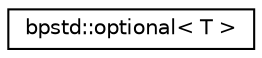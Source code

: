 digraph "Graphical Class Hierarchy"
{
 // LATEX_PDF_SIZE
  edge [fontname="Helvetica",fontsize="10",labelfontname="Helvetica",labelfontsize="10"];
  node [fontname="Helvetica",fontsize="10",shape=record];
  rankdir="LR";
  Node0 [label="bpstd::optional\< T \>",height=0.2,width=0.4,color="black", fillcolor="white", style="filled",URL="$d8/d86/classbpstd_1_1optional.html",tooltip="The class template optional manages an optional contained value, i.e. a value that may or may not be ..."];
}

